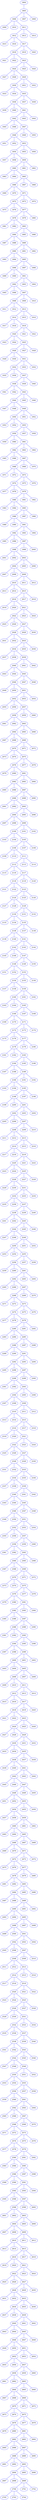 strict graph "" {
	1804	[color=blue];
	1805	[color=blue];
	1804 -- 1805	[color=blue];
	1806	[color=blue];
	1805 -- 1806	[color=blue];
	1807	[color=blue];
	1805 -- 1807	[color=blue];
	1808	[color=blue];
	1805 -- 1808	[color=blue];
	1809	[color=blue];
	1806 -- 1809	[color=blue];
	1810	[color=blue];
	1806 -- 1810	[color=blue];
	1811	[color=blue];
	1806 -- 1811	[color=blue];
	1812	[color=blue];
	1811 -- 1812	[color=blue];
	1813	[color=blue];
	1811 -- 1813	[color=blue];
	1814	[color=blue];
	1811 -- 1814	[color=blue];
	1815	[color=blue];
	1812 -- 1815	[color=blue];
	1816	[color=blue];
	1812 -- 1816	[color=blue];
	1817	[color=blue];
	1812 -- 1817	[color=blue];
	1818	[color=blue];
	1817 -- 1818	[color=blue];
	1819	[color=blue];
	1817 -- 1819	[color=blue];
	1820	[color=blue];
	1817 -- 1820	[color=blue];
	1821	[color=blue];
	1818 -- 1821	[color=blue];
	1822	[color=blue];
	1818 -- 1822	[color=blue];
	1823	[color=blue];
	1818 -- 1823	[color=blue];
	1824	[color=blue];
	1823 -- 1824	[color=blue];
	1825	[color=blue];
	1823 -- 1825	[color=blue];
	1826	[color=blue];
	1823 -- 1826	[color=blue];
	1827	[color=blue];
	1824 -- 1827	[color=blue];
	1828	[color=blue];
	1824 -- 1828	[color=blue];
	1829	[color=blue];
	1824 -- 1829	[color=blue];
	1830	[color=blue];
	1829 -- 1830	[color=blue];
	1831	[color=blue];
	1829 -- 1831	[color=blue];
	1832	[color=blue];
	1829 -- 1832	[color=blue];
	1833	[color=blue];
	1830 -- 1833	[color=blue];
	1834	[color=blue];
	1830 -- 1834	[color=blue];
	1835	[color=blue];
	1830 -- 1835	[color=blue];
	1836	[color=blue];
	1835 -- 1836	[color=blue];
	1837	[color=blue];
	1835 -- 1837	[color=blue];
	1838	[color=blue];
	1835 -- 1838	[color=blue];
	1839	[color=blue];
	1836 -- 1839	[color=blue];
	1840	[color=blue];
	1836 -- 1840	[color=blue];
	1841	[color=blue];
	1836 -- 1841	[color=blue];
	1842	[color=blue];
	1841 -- 1842	[color=blue];
	1843	[color=blue];
	1841 -- 1843	[color=blue];
	1844	[color=blue];
	1841 -- 1844	[color=blue];
	1845	[color=blue];
	1842 -- 1845	[color=blue];
	1846	[color=blue];
	1842 -- 1846	[color=blue];
	1847	[color=blue];
	1842 -- 1847	[color=blue];
	1848	[color=blue];
	1847 -- 1848	[color=blue];
	1849	[color=blue];
	1847 -- 1849	[color=blue];
	1850	[color=blue];
	1847 -- 1850	[color=blue];
	1851	[color=blue];
	1848 -- 1851	[color=blue];
	1852	[color=blue];
	1848 -- 1852	[color=blue];
	1853	[color=blue];
	1848 -- 1853	[color=blue];
	1854	[color=blue];
	1853 -- 1854	[color=blue];
	1855	[color=blue];
	1853 -- 1855	[color=blue];
	1856	[color=blue];
	1853 -- 1856	[color=blue];
	1857	[color=blue];
	1854 -- 1857	[color=blue];
	1858	[color=blue];
	1854 -- 1858	[color=blue];
	1859	[color=blue];
	1854 -- 1859	[color=blue];
	1860	[color=blue];
	1859 -- 1860	[color=blue];
	1861	[color=blue];
	1859 -- 1861	[color=blue];
	1862	[color=blue];
	1859 -- 1862	[color=blue];
	1863	[color=blue];
	1860 -- 1863	[color=blue];
	1864	[color=blue];
	1860 -- 1864	[color=blue];
	1865	[color=blue];
	1860 -- 1865	[color=blue];
	1866	[color=blue];
	1865 -- 1866	[color=blue];
	1867	[color=blue];
	1865 -- 1867	[color=blue];
	1868	[color=blue];
	1865 -- 1868	[color=blue];
	1869	[color=blue];
	1866 -- 1869	[color=blue];
	1870	[color=blue];
	1866 -- 1870	[color=blue];
	1871	[color=blue];
	1866 -- 1871	[color=blue];
	1872	[color=blue];
	1871 -- 1872	[color=blue];
	1873	[color=blue];
	1871 -- 1873	[color=blue];
	1874	[color=blue];
	1871 -- 1874	[color=blue];
	1875	[color=blue];
	1872 -- 1875	[color=blue];
	1876	[color=blue];
	1872 -- 1876	[color=blue];
	1877	[color=blue];
	1872 -- 1877	[color=blue];
	1878	[color=blue];
	1877 -- 1878	[color=blue];
	1879	[color=blue];
	1877 -- 1879	[color=blue];
	1880	[color=blue];
	1877 -- 1880	[color=blue];
	1881	[color=blue];
	1878 -- 1881	[color=blue];
	1882	[color=blue];
	1878 -- 1882	[color=blue];
	1883	[color=blue];
	1878 -- 1883	[color=blue];
	1884	[color=blue];
	1883 -- 1884	[color=blue];
	1885	[color=blue];
	1883 -- 1885	[color=blue];
	1886	[color=blue];
	1883 -- 1886	[color=blue];
	1887	[color=blue];
	1884 -- 1887	[color=blue];
	1888	[color=blue];
	1884 -- 1888	[color=blue];
	1889	[color=blue];
	1884 -- 1889	[color=blue];
	1890	[color=blue];
	1889 -- 1890	[color=blue];
	1891	[color=blue];
	1889 -- 1891	[color=blue];
	1892	[color=blue];
	1889 -- 1892	[color=blue];
	1893	[color=blue];
	1890 -- 1893	[color=blue];
	1894	[color=blue];
	1890 -- 1894	[color=blue];
	1895	[color=blue];
	1890 -- 1895	[color=blue];
	1896	[color=blue];
	1895 -- 1896	[color=blue];
	1897	[color=blue];
	1895 -- 1897	[color=blue];
	1898	[color=blue];
	1895 -- 1898	[color=blue];
	1899	[color=blue];
	1896 -- 1899	[color=blue];
	1900	[color=blue];
	1896 -- 1900	[color=blue];
	1901	[color=blue];
	1896 -- 1901	[color=blue];
	1902	[color=blue];
	1901 -- 1902	[color=blue];
	1903	[color=blue];
	1901 -- 1903	[color=blue];
	1904	[color=blue];
	1901 -- 1904	[color=blue];
	1905	[color=blue];
	1902 -- 1905	[color=blue];
	1906	[color=blue];
	1902 -- 1906	[color=blue];
	1907	[color=blue];
	1902 -- 1907	[color=blue];
	1908	[color=blue];
	1907 -- 1908	[color=blue];
	1909	[color=blue];
	1907 -- 1909	[color=blue];
	1910	[color=blue];
	1907 -- 1910	[color=blue];
	1911	[color=blue];
	1908 -- 1911	[color=blue];
	1912	[color=blue];
	1908 -- 1912	[color=blue];
	1913	[color=blue];
	1908 -- 1913	[color=blue];
	1914	[color=blue];
	1913 -- 1914	[color=blue];
	1915	[color=blue];
	1913 -- 1915	[color=blue];
	1916	[color=blue];
	1913 -- 1916	[color=blue];
	1917	[color=blue];
	1914 -- 1917	[color=blue];
	1918	[color=blue];
	1914 -- 1918	[color=blue];
	1919	[color=blue];
	1914 -- 1919	[color=blue];
	1920	[color=blue];
	1919 -- 1920	[color=blue];
	1921	[color=blue];
	1919 -- 1921	[color=blue];
	1922	[color=blue];
	1919 -- 1922	[color=blue];
	1923	[color=blue];
	1920 -- 1923	[color=blue];
	1924	[color=blue];
	1920 -- 1924	[color=blue];
	1925	[color=blue];
	1920 -- 1925	[color=blue];
	1926	[color=blue];
	1925 -- 1926	[color=blue];
	1927	[color=blue];
	1925 -- 1927	[color=blue];
	1928	[color=blue];
	1925 -- 1928	[color=blue];
	1929	[color=blue];
	1926 -- 1929	[color=blue];
	1930	[color=blue];
	1926 -- 1930	[color=blue];
	1931	[color=blue];
	1926 -- 1931	[color=blue];
	1932	[color=blue];
	1931 -- 1932	[color=blue];
	1933	[color=blue];
	1931 -- 1933	[color=blue];
	1934	[color=blue];
	1931 -- 1934	[color=blue];
	1935	[color=blue];
	1932 -- 1935	[color=blue];
	1936	[color=blue];
	1932 -- 1936	[color=blue];
	1937	[color=blue];
	1932 -- 1937	[color=blue];
	1938	[color=blue];
	1937 -- 1938	[color=blue];
	1939	[color=blue];
	1937 -- 1939	[color=blue];
	1940	[color=blue];
	1937 -- 1940	[color=blue];
	1941	[color=blue];
	1938 -- 1941	[color=blue];
	1942	[color=blue];
	1938 -- 1942	[color=blue];
	1943	[color=blue];
	1938 -- 1943	[color=blue];
	1944	[color=blue];
	1943 -- 1944	[color=blue];
	1945	[color=blue];
	1943 -- 1945	[color=blue];
	1946	[color=blue];
	1943 -- 1946	[color=blue];
	1947	[color=blue];
	1944 -- 1947	[color=blue];
	1948	[color=blue];
	1944 -- 1948	[color=blue];
	1949	[color=blue];
	1944 -- 1949	[color=blue];
	1950	[color=blue];
	1949 -- 1950	[color=blue];
	1951	[color=blue];
	1949 -- 1951	[color=blue];
	1952	[color=blue];
	1949 -- 1952	[color=blue];
	1953	[color=blue];
	1950 -- 1953	[color=blue];
	1954	[color=blue];
	1950 -- 1954	[color=blue];
	1955	[color=blue];
	1950 -- 1955	[color=blue];
	1956	[color=blue];
	1955 -- 1956	[color=blue];
	1957	[color=blue];
	1955 -- 1957	[color=blue];
	1958	[color=blue];
	1955 -- 1958	[color=blue];
	1959	[color=blue];
	1956 -- 1959	[color=blue];
	1960	[color=blue];
	1956 -- 1960	[color=blue];
	1961	[color=blue];
	1956 -- 1961	[color=blue];
	1962	[color=blue];
	1961 -- 1962	[color=blue];
	1963	[color=blue];
	1961 -- 1963	[color=blue];
	1964	[color=blue];
	1961 -- 1964	[color=blue];
	1965	[color=blue];
	1962 -- 1965	[color=blue];
	1966	[color=blue];
	1962 -- 1966	[color=blue];
	1967	[color=blue];
	1962 -- 1967	[color=blue];
	1968	[color=blue];
	1967 -- 1968	[color=blue];
	1969	[color=blue];
	1967 -- 1969	[color=blue];
	1970	[color=blue];
	1967 -- 1970	[color=blue];
	1971	[color=blue];
	1968 -- 1971	[color=blue];
	1972	[color=blue];
	1968 -- 1972	[color=blue];
	1973	[color=blue];
	1968 -- 1973	[color=blue];
	1974	[color=blue];
	1973 -- 1974	[color=blue];
	1975	[color=blue];
	1973 -- 1975	[color=blue];
	1976	[color=blue];
	1973 -- 1976	[color=blue];
	1977	[color=blue];
	1974 -- 1977	[color=blue];
	1978	[color=blue];
	1974 -- 1978	[color=blue];
	1979	[color=blue];
	1974 -- 1979	[color=blue];
	1980	[color=blue];
	1979 -- 1980	[color=blue];
	1981	[color=blue];
	1979 -- 1981	[color=blue];
	1982	[color=blue];
	1979 -- 1982	[color=blue];
	1983	[color=blue];
	1980 -- 1983	[color=blue];
	1984	[color=blue];
	1980 -- 1984	[color=blue];
	1985	[color=blue];
	1980 -- 1985	[color=blue];
	1986	[color=blue];
	1985 -- 1986	[color=blue];
	1987	[color=blue];
	1985 -- 1987	[color=blue];
	1988	[color=blue];
	1985 -- 1988	[color=blue];
	1989	[color=blue];
	1986 -- 1989	[color=blue];
	1990	[color=blue];
	1986 -- 1990	[color=blue];
	1991	[color=blue];
	1986 -- 1991	[color=blue];
	1992	[color=blue];
	1991 -- 1992	[color=blue];
	1993	[color=blue];
	1991 -- 1993	[color=blue];
	1994	[color=blue];
	1991 -- 1994	[color=blue];
	1995	[color=blue];
	1992 -- 1995	[color=blue];
	1996	[color=blue];
	1992 -- 1996	[color=blue];
	1997	[color=blue];
	1992 -- 1997	[color=blue];
	1998	[color=blue];
	1997 -- 1998	[color=blue];
	1999	[color=blue];
	1997 -- 1999	[color=blue];
	2000	[color=blue];
	1997 -- 2000	[color=blue];
	2001	[color=blue];
	1998 -- 2001	[color=blue];
	2002	[color=blue];
	1998 -- 2002	[color=blue];
	2003	[color=blue];
	1998 -- 2003	[color=blue];
	2004	[color=blue];
	2003 -- 2004	[color=blue];
	2005	[color=blue];
	2003 -- 2005	[color=blue];
	2006	[color=blue];
	2003 -- 2006	[color=blue];
	2007	[color=blue];
	2004 -- 2007	[color=blue];
	2008	[color=blue];
	2004 -- 2008	[color=blue];
	2009	[color=blue];
	2004 -- 2009	[color=blue];
	2010	[color=blue];
	2009 -- 2010	[color=blue];
	2011	[color=blue];
	2009 -- 2011	[color=blue];
	2012	[color=blue];
	2009 -- 2012	[color=blue];
	2013	[color=blue];
	2010 -- 2013	[color=blue];
	2014	[color=blue];
	2010 -- 2014	[color=blue];
	2015	[color=blue];
	2010 -- 2015	[color=blue];
	2016	[color=blue];
	2015 -- 2016	[color=blue];
	2017	[color=blue];
	2015 -- 2017	[color=blue];
	2018	[color=blue];
	2015 -- 2018	[color=blue];
	2019	[color=blue];
	2016 -- 2019	[color=blue];
	2020	[color=blue];
	2016 -- 2020	[color=blue];
	2021	[color=blue];
	2016 -- 2021	[color=blue];
	2022	[color=blue];
	2021 -- 2022	[color=blue];
	2023	[color=blue];
	2021 -- 2023	[color=blue];
	2024	[color=blue];
	2021 -- 2024	[color=blue];
	2025	[color=blue];
	2022 -- 2025	[color=blue];
	2026	[color=blue];
	2022 -- 2026	[color=blue];
	2027	[color=blue];
	2022 -- 2027	[color=blue];
	2028	[color=blue];
	2027 -- 2028	[color=blue];
	2029	[color=blue];
	2027 -- 2029	[color=blue];
	2030	[color=blue];
	2027 -- 2030	[color=blue];
	2031	[color=blue];
	2028 -- 2031	[color=blue];
	2032	[color=blue];
	2028 -- 2032	[color=blue];
	2033	[color=blue];
	2028 -- 2033	[color=blue];
	2034	[color=blue];
	2033 -- 2034	[color=blue];
	2035	[color=blue];
	2033 -- 2035	[color=blue];
	2036	[color=blue];
	2033 -- 2036	[color=blue];
	2037	[color=blue];
	2034 -- 2037	[color=blue];
	2038	[color=blue];
	2034 -- 2038	[color=blue];
	2039	[color=blue];
	2034 -- 2039	[color=blue];
	2040	[color=blue];
	2039 -- 2040	[color=blue];
	2041	[color=blue];
	2039 -- 2041	[color=blue];
	2042	[color=blue];
	2039 -- 2042	[color=blue];
	2043	[color=blue];
	2040 -- 2043	[color=blue];
	2044	[color=blue];
	2040 -- 2044	[color=blue];
	2045	[color=blue];
	2040 -- 2045	[color=blue];
	2046	[color=blue];
	2045 -- 2046	[color=blue];
	2047	[color=blue];
	2045 -- 2047	[color=blue];
	2048	[color=blue];
	2045 -- 2048	[color=blue];
	2049	[color=blue];
	2046 -- 2049	[color=blue];
	2050	[color=blue];
	2046 -- 2050	[color=blue];
	2051	[color=blue];
	2046 -- 2051	[color=blue];
	2052	[color=blue];
	2051 -- 2052	[color=blue];
	2053	[color=blue];
	2051 -- 2053	[color=blue];
	2054	[color=blue];
	2051 -- 2054	[color=blue];
	2055	[color=blue];
	2052 -- 2055	[color=blue];
	2056	[color=blue];
	2052 -- 2056	[color=blue];
	2057	[color=blue];
	2052 -- 2057	[color=blue];
	2058	[color=blue];
	2057 -- 2058	[color=blue];
	2059	[color=blue];
	2057 -- 2059	[color=blue];
	2060	[color=blue];
	2057 -- 2060	[color=blue];
	2061	[color=blue];
	2058 -- 2061	[color=blue];
	2062	[color=blue];
	2058 -- 2062	[color=blue];
	2063	[color=blue];
	2058 -- 2063	[color=blue];
	2064	[color=blue];
	2063 -- 2064	[color=blue];
	2065	[color=blue];
	2063 -- 2065	[color=blue];
	2066	[color=blue];
	2063 -- 2066	[color=blue];
	2067	[color=blue];
	2064 -- 2067	[color=blue];
	2068	[color=blue];
	2064 -- 2068	[color=blue];
	2069	[color=blue];
	2064 -- 2069	[color=blue];
	2070	[color=blue];
	2069 -- 2070	[color=blue];
	2071	[color=blue];
	2069 -- 2071	[color=blue];
	2072	[color=blue];
	2069 -- 2072	[color=blue];
	2073	[color=blue];
	2070 -- 2073	[color=blue];
	2074	[color=blue];
	2070 -- 2074	[color=blue];
	2075	[color=blue];
	2070 -- 2075	[color=blue];
	2076	[color=blue];
	2075 -- 2076	[color=blue];
	2077	[color=blue];
	2075 -- 2077	[color=blue];
	2078	[color=blue];
	2075 -- 2078	[color=blue];
	2079	[color=blue];
	2076 -- 2079	[color=blue];
	2080	[color=blue];
	2076 -- 2080	[color=blue];
	2081	[color=blue];
	2076 -- 2081	[color=blue];
	2082	[color=blue];
	2081 -- 2082	[color=blue];
	2083	[color=blue];
	2081 -- 2083	[color=blue];
	2084	[color=blue];
	2081 -- 2084	[color=blue];
	2085	[color=blue];
	2082 -- 2085	[color=blue];
	2086	[color=blue];
	2082 -- 2086	[color=blue];
	2087	[color=blue];
	2082 -- 2087	[color=blue];
	2088	[color=blue];
	2087 -- 2088	[color=blue];
	2089	[color=blue];
	2087 -- 2089	[color=blue];
	2090	[color=blue];
	2087 -- 2090	[color=blue];
	2091	[color=blue];
	2088 -- 2091	[color=blue];
	2092	[color=blue];
	2088 -- 2092	[color=blue];
	2093	[color=blue];
	2088 -- 2093	[color=blue];
	2094	[color=blue];
	2093 -- 2094	[color=blue];
	2095	[color=blue];
	2093 -- 2095	[color=blue];
	2096	[color=blue];
	2093 -- 2096	[color=blue];
	2097	[color=blue];
	2094 -- 2097	[color=blue];
	2098	[color=blue];
	2094 -- 2098	[color=blue];
	2099	[color=blue];
	2094 -- 2099	[color=blue];
	2100	[color=blue];
	2099 -- 2100	[color=blue];
	2101	[color=blue];
	2099 -- 2101	[color=blue];
	2102	[color=blue];
	2099 -- 2102	[color=blue];
	2103	[color=blue];
	2100 -- 2103	[color=blue];
	2104	[color=blue];
	2100 -- 2104	[color=blue];
	2105	[color=blue];
	2100 -- 2105	[color=blue];
	2106	[color=blue];
	2105 -- 2106	[color=blue];
	2107	[color=blue];
	2105 -- 2107	[color=blue];
	2108	[color=blue];
	2105 -- 2108	[color=blue];
	2109	[color=blue];
	2106 -- 2109	[color=blue];
	2110	[color=blue];
	2106 -- 2110	[color=blue];
	2111	[color=blue];
	2106 -- 2111	[color=blue];
	2112	[color=blue];
	2111 -- 2112	[color=blue];
	2113	[color=blue];
	2111 -- 2113	[color=blue];
	2114	[color=blue];
	2111 -- 2114	[color=blue];
	2115	[color=blue];
	2112 -- 2115	[color=blue];
	2116	[color=blue];
	2112 -- 2116	[color=blue];
	2117	[color=blue];
	2112 -- 2117	[color=blue];
	2118	[color=blue];
	2117 -- 2118	[color=blue];
	2119	[color=blue];
	2117 -- 2119	[color=blue];
	2120	[color=blue];
	2117 -- 2120	[color=blue];
	2121	[color=blue];
	2118 -- 2121	[color=blue];
	2122	[color=blue];
	2118 -- 2122	[color=blue];
	2123	[color=blue];
	2118 -- 2123	[color=blue];
	2124	[color=blue];
	2123 -- 2124	[color=blue];
	2125	[color=blue];
	2123 -- 2125	[color=blue];
	2126	[color=blue];
	2123 -- 2126	[color=blue];
	2127	[color=blue];
	2124 -- 2127	[color=blue];
	2128	[color=blue];
	2124 -- 2128	[color=blue];
	2129	[color=blue];
	2124 -- 2129	[color=blue];
	2130	[color=blue];
	2129 -- 2130	[color=blue];
	2131	[color=blue];
	2129 -- 2131	[color=blue];
	2132	[color=blue];
	2129 -- 2132	[color=blue];
	2133	[color=blue];
	2130 -- 2133	[color=blue];
	2134	[color=blue];
	2130 -- 2134	[color=blue];
	2135	[color=blue];
	2130 -- 2135	[color=blue];
	2136	[color=blue];
	2135 -- 2136	[color=blue];
	2137	[color=blue];
	2135 -- 2137	[color=blue];
	2138	[color=blue];
	2135 -- 2138	[color=blue];
	2139	[color=blue];
	2136 -- 2139	[color=blue];
	2140	[color=blue];
	2136 -- 2140	[color=blue];
	2141	[color=blue];
	2136 -- 2141	[color=blue];
	2142	[color=blue];
	2141 -- 2142	[color=blue];
	2143	[color=blue];
	2141 -- 2143	[color=blue];
	2144	[color=blue];
	2141 -- 2144	[color=blue];
	2145	[color=blue];
	2142 -- 2145	[color=blue];
	2146	[color=blue];
	2142 -- 2146	[color=blue];
	2147	[color=blue];
	2142 -- 2147	[color=blue];
	2148	[color=blue];
	2147 -- 2148	[color=blue];
	2149	[color=blue];
	2147 -- 2149	[color=blue];
	2150	[color=blue];
	2147 -- 2150	[color=blue];
	2151	[color=blue];
	2148 -- 2151	[color=blue];
	2152	[color=blue];
	2148 -- 2152	[color=blue];
	2153	[color=blue];
	2148 -- 2153	[color=blue];
	2154	[color=blue];
	2153 -- 2154	[color=blue];
	2155	[color=blue];
	2153 -- 2155	[color=blue];
	2156	[color=blue];
	2153 -- 2156	[color=blue];
	2157	[color=blue];
	2154 -- 2157	[color=blue];
	2158	[color=blue];
	2154 -- 2158	[color=blue];
	2159	[color=blue];
	2154 -- 2159	[color=blue];
	2160	[color=blue];
	2159 -- 2160	[color=blue];
	2161	[color=blue];
	2159 -- 2161	[color=blue];
	2162	[color=blue];
	2159 -- 2162	[color=blue];
	2163	[color=blue];
	2160 -- 2163	[color=blue];
	2164	[color=blue];
	2160 -- 2164	[color=blue];
	2165	[color=blue];
	2160 -- 2165	[color=blue];
	2166	[color=blue];
	2165 -- 2166	[color=blue];
	2167	[color=blue];
	2165 -- 2167	[color=blue];
	2168	[color=blue];
	2165 -- 2168	[color=blue];
	2169	[color=blue];
	2166 -- 2169	[color=blue];
	2170	[color=blue];
	2166 -- 2170	[color=blue];
	2171	[color=blue];
	2166 -- 2171	[color=blue];
	2172	[color=blue];
	2171 -- 2172	[color=blue];
	2173	[color=blue];
	2171 -- 2173	[color=blue];
	2174	[color=blue];
	2171 -- 2174	[color=blue];
	2175	[color=blue];
	2172 -- 2175	[color=blue];
	2176	[color=blue];
	2172 -- 2176	[color=blue];
	2177	[color=blue];
	2172 -- 2177	[color=blue];
	2178	[color=blue];
	2177 -- 2178	[color=blue];
	2179	[color=blue];
	2177 -- 2179	[color=blue];
	2180	[color=blue];
	2177 -- 2180	[color=blue];
	2181	[color=blue];
	2178 -- 2181	[color=blue];
	2182	[color=blue];
	2178 -- 2182	[color=blue];
	2183	[color=blue];
	2178 -- 2183	[color=blue];
	2184	[color=blue];
	2183 -- 2184	[color=blue];
	2185	[color=blue];
	2183 -- 2185	[color=blue];
	2186	[color=blue];
	2183 -- 2186	[color=blue];
	2187	[color=blue];
	2184 -- 2187	[color=blue];
	2188	[color=blue];
	2184 -- 2188	[color=blue];
	2189	[color=blue];
	2184 -- 2189	[color=blue];
	2190	[color=blue];
	2189 -- 2190	[color=blue];
	2191	[color=blue];
	2189 -- 2191	[color=blue];
	2192	[color=blue];
	2189 -- 2192	[color=blue];
	2193	[color=blue];
	2190 -- 2193	[color=blue];
	2194	[color=blue];
	2190 -- 2194	[color=blue];
	2195	[color=blue];
	2190 -- 2195	[color=blue];
	2196	[color=blue];
	2195 -- 2196	[color=blue];
	2197	[color=blue];
	2195 -- 2197	[color=blue];
	2198	[color=blue];
	2195 -- 2198	[color=blue];
	2199	[color=blue];
	2196 -- 2199	[color=blue];
	2200	[color=blue];
	2196 -- 2200	[color=blue];
	2201	[color=blue];
	2196 -- 2201	[color=blue];
	2202	[color=blue];
	2201 -- 2202	[color=blue];
	2203	[color=blue];
	2201 -- 2203	[color=blue];
	2204	[color=blue];
	2201 -- 2204	[color=blue];
	2205	[color=blue];
	2202 -- 2205	[color=blue];
	2206	[color=blue];
	2202 -- 2206	[color=blue];
	2207	[color=blue];
	2202 -- 2207	[color=blue];
	2208	[color=blue];
	2207 -- 2208	[color=blue];
	2209	[color=blue];
	2207 -- 2209	[color=blue];
	2210	[color=blue];
	2207 -- 2210	[color=blue];
	2211	[color=blue];
	2208 -- 2211	[color=blue];
	2212	[color=blue];
	2208 -- 2212	[color=blue];
	2213	[color=blue];
	2208 -- 2213	[color=blue];
	2214	[color=blue];
	2213 -- 2214	[color=blue];
	2215	[color=blue];
	2213 -- 2215	[color=blue];
	2216	[color=blue];
	2213 -- 2216	[color=blue];
	2217	[color=blue];
	2214 -- 2217	[color=blue];
	2218	[color=blue];
	2214 -- 2218	[color=blue];
	2219	[color=blue];
	2214 -- 2219	[color=blue];
	2220	[color=blue];
	2219 -- 2220	[color=blue];
	2221	[color=blue];
	2219 -- 2221	[color=blue];
	2222	[color=blue];
	2219 -- 2222	[color=blue];
	2223	[color=blue];
	2220 -- 2223	[color=blue];
	2224	[color=blue];
	2220 -- 2224	[color=blue];
	2225	[color=blue];
	2220 -- 2225	[color=blue];
	2226	[color=blue];
	2225 -- 2226	[color=blue];
	2227	[color=blue];
	2225 -- 2227	[color=blue];
	2228	[color=blue];
	2225 -- 2228	[color=blue];
	2229	[color=blue];
	2226 -- 2229	[color=blue];
	2230	[color=blue];
	2226 -- 2230	[color=blue];
	2231	[color=blue];
	2226 -- 2231	[color=blue];
	2232	[color=blue];
	2231 -- 2232	[color=blue];
	2233	[color=blue];
	2231 -- 2233	[color=blue];
	2234	[color=blue];
	2231 -- 2234	[color=blue];
	2235	[color=blue];
	2232 -- 2235	[color=blue];
	2236	[color=blue];
	2232 -- 2236	[color=blue];
	2237	[color=blue];
	2232 -- 2237	[color=blue];
	2238	[color=blue];
	2237 -- 2238	[color=blue];
	2239	[color=blue];
	2237 -- 2239	[color=blue];
	2240	[color=blue];
	2237 -- 2240	[color=blue];
	2241	[color=blue];
	2238 -- 2241	[color=blue];
	2242	[color=blue];
	2238 -- 2242	[color=blue];
	2243	[color=blue];
	2238 -- 2243	[color=blue];
	2244	[color=blue];
	2243 -- 2244	[color=blue];
	2245	[color=blue];
	2243 -- 2245	[color=blue];
	2246	[color=blue];
	2243 -- 2246	[color=blue];
	2247	[color=blue];
	2244 -- 2247	[color=blue];
	2248	[color=blue];
	2244 -- 2248	[color=blue];
	2249	[color=blue];
	2244 -- 2249	[color=blue];
	2250	[color=blue];
	2249 -- 2250	[color=blue];
	2251	[color=blue];
	2249 -- 2251	[color=blue];
	2252	[color=blue];
	2249 -- 2252	[color=blue];
	2253	[color=blue];
	2250 -- 2253	[color=blue];
	2254	[color=blue];
	2250 -- 2254	[color=blue];
	2255	[color=blue];
	2250 -- 2255	[color=blue];
	2256	[color=blue];
	2255 -- 2256	[color=blue];
	2257	[color=blue];
	2255 -- 2257	[color=blue];
	2258	[color=blue];
	2255 -- 2258	[color=blue];
	2259	[color=blue];
	2256 -- 2259	[color=blue];
	2260	[color=blue];
	2256 -- 2260	[color=blue];
	2261	[color=blue];
	2256 -- 2261	[color=blue];
	2262	[color=blue];
	2261 -- 2262	[color=blue];
	2263	[color=blue];
	2261 -- 2263	[color=blue];
	2264	[color=blue];
	2261 -- 2264	[color=blue];
	2265	[color=blue];
	2262 -- 2265	[color=blue];
	2266	[color=blue];
	2262 -- 2266	[color=blue];
	2267	[color=blue];
	2262 -- 2267	[color=blue];
	2268	[color=blue];
	2267 -- 2268	[color=blue];
	2269	[color=blue];
	2267 -- 2269	[color=blue];
	2270	[color=blue];
	2267 -- 2270	[color=blue];
	2271	[color=blue];
	2268 -- 2271	[color=blue];
	2272	[color=blue];
	2268 -- 2272	[color=blue];
	2273	[color=blue];
	2268 -- 2273	[color=blue];
	2274	[color=blue];
	2273 -- 2274	[color=blue];
	2275	[color=blue];
	2273 -- 2275	[color=blue];
	2276	[color=blue];
	2273 -- 2276	[color=blue];
	2277	[color=blue];
	2274 -- 2277	[color=blue];
	2278	[color=blue];
	2274 -- 2278	[color=blue];
	2279	[color=blue];
	2274 -- 2279	[color=blue];
	2280	[color=blue];
	2279 -- 2280	[color=blue];
	2281	[color=blue];
	2279 -- 2281	[color=blue];
	2282	[color=blue];
	2279 -- 2282	[color=blue];
	2283	[color=blue];
	2280 -- 2283	[color=blue];
	2284	[color=blue];
	2280 -- 2284	[color=blue];
	2285	[color=blue];
	2280 -- 2285	[color=blue];
	2286	[color=blue];
	2285 -- 2286	[color=blue];
	2287	[color=blue];
	2285 -- 2287	[color=blue];
	2288	[color=blue];
	2285 -- 2288	[color=blue];
	2289	[color=blue];
	2286 -- 2289	[color=blue];
	2290	[color=blue];
	2286 -- 2290	[color=blue];
	2291	[color=blue];
	2286 -- 2291	[color=blue];
	2292	[color=blue];
	2291 -- 2292	[color=blue];
	2293	[color=blue];
	2291 -- 2293	[color=blue];
	2294	[color=blue];
	2291 -- 2294	[color=blue];
	2295	[color=blue];
	2292 -- 2295	[color=blue];
	2296	[color=blue];
	2292 -- 2296	[color=blue];
	2297	[color=blue];
	2292 -- 2297	[color=blue];
	2298	[color=blue];
	2297 -- 2298	[color=blue];
	2299	[color=blue];
	2297 -- 2299	[color=blue];
	2300	[color=blue];
	2297 -- 2300	[color=blue];
	2301	[color=blue];
	2298 -- 2301	[color=blue];
	2302	[color=blue];
	2298 -- 2302	[color=blue];
	2303	[color=blue];
	2298 -- 2303	[color=blue];
	2304	[color=blue];
	2303 -- 2304	[color=blue];
	2305	[color=blue];
	2303 -- 2305	[color=blue];
	2306	[color=blue];
	2303 -- 2306	[color=blue];
	2307	[color=blue];
	2304 -- 2307	[color=blue];
	2308	[color=blue];
	2304 -- 2308	[color=blue];
	2309	[color=blue];
	2304 -- 2309	[color=blue];
	2310	[color=blue];
	2309 -- 2310	[color=blue];
	2311	[color=blue];
	2309 -- 2311	[color=blue];
	2312	[color=blue];
	2309 -- 2312	[color=blue];
	2313	[color=blue];
	2310 -- 2313	[color=blue];
	2314	[color=blue];
	2310 -- 2314	[color=blue];
	2315	[color=blue];
	2310 -- 2315	[color=blue];
	2316	[color=blue];
	2315 -- 2316	[color=blue];
	2317	[color=blue];
	2315 -- 2317	[color=blue];
	2318	[color=blue];
	2315 -- 2318	[color=blue];
	2319	[color=blue];
	2316 -- 2319	[color=blue];
	2320	[color=blue];
	2316 -- 2320	[color=blue];
	2321	[color=blue];
	2316 -- 2321	[color=blue];
	2322	[color=blue];
	2321 -- 2322	[color=blue];
	2323	[color=blue];
	2321 -- 2323	[color=blue];
	2324	[color=blue];
	2321 -- 2324	[color=blue];
	2325	[color=blue];
	2322 -- 2325	[color=blue];
	2326	[color=blue];
	2322 -- 2326	[color=blue];
	2327	[color=blue];
	2322 -- 2327	[color=blue];
	2328	[color=blue];
	2327 -- 2328	[color=blue];
	2329	[color=blue];
	2327 -- 2329	[color=blue];
	2330	[color=blue];
	2327 -- 2330	[color=blue];
	2331	[color=blue];
	2328 -- 2331	[color=blue];
	2332	[color=blue];
	2328 -- 2332	[color=blue];
	2333	[color=blue];
	2328 -- 2333	[color=blue];
	2334	[color=blue];
	2333 -- 2334	[color=blue];
	2335	[color=blue];
	2333 -- 2335	[color=blue];
	2336	[color=blue];
	2333 -- 2336	[color=blue];
	2337	[color=blue];
	2334 -- 2337	[color=blue];
	2338	[color=blue];
	2334 -- 2338	[color=blue];
	2339	[color=blue];
	2334 -- 2339	[color=blue];
	2340	[color=blue];
	2339 -- 2340	[color=blue];
	2341	[color=blue];
	2339 -- 2341	[color=blue];
	2342	[color=blue];
	2339 -- 2342	[color=blue];
	2343	[color=blue];
	2340 -- 2343	[color=blue];
	2344	[color=blue];
	2340 -- 2344	[color=blue];
	2345	[color=blue];
	2340 -- 2345	[color=blue];
	2346	[color=blue];
	2345 -- 2346	[color=blue];
	2347	[color=blue];
	2345 -- 2347	[color=blue];
	2348	[color=blue];
	2345 -- 2348	[color=blue];
	2349	[color=blue];
	2346 -- 2349	[color=blue];
	2350	[color=blue];
	2346 -- 2350	[color=blue];
	2351	[color=blue];
	2346 -- 2351	[color=blue];
	2352	[color=blue];
	2351 -- 2352	[color=blue];
	2353	[color=blue];
	2351 -- 2353	[color=blue];
	2354	[color=blue];
	2351 -- 2354	[color=blue];
	2355	[color=blue];
	2352 -- 2355	[color=blue];
	2356	[color=blue];
	2352 -- 2356	[color=blue];
	2357	[color=blue];
	2352 -- 2357	[color=blue];
	2358	[color=blue];
	2357 -- 2358	[color=blue];
	2359	[color=blue];
	2357 -- 2359	[color=blue];
	2360	[color=blue];
	2357 -- 2360	[color=blue];
	2361	[color=blue];
	2358 -- 2361	[color=blue];
	2362	[color=blue];
	2358 -- 2362	[color=blue];
	2363	[color=blue];
	2358 -- 2363	[color=blue];
	2364	[color=blue];
	2363 -- 2364	[color=blue];
	2365	[color=blue];
	2363 -- 2365	[color=blue];
	2366	[color=blue];
	2363 -- 2366	[color=blue];
	2367	[color=blue];
	2364 -- 2367	[color=blue];
	2368	[color=blue];
	2364 -- 2368	[color=blue];
	2369	[color=blue];
	2364 -- 2369	[color=blue];
	2370	[color=blue];
	2369 -- 2370	[color=blue];
	2371	[color=blue];
	2369 -- 2371	[color=blue];
	2372	[color=blue];
	2369 -- 2372	[color=blue];
	2373	[color=blue];
	2370 -- 2373	[color=blue];
	2374	[color=blue];
	2370 -- 2374	[color=blue];
	2375	[color=blue];
	2370 -- 2375	[color=blue];
	2376	[color=blue];
	2375 -- 2376	[color=blue];
	2377	[color=blue];
	2375 -- 2377	[color=blue];
	2378	[color=blue];
	2375 -- 2378	[color=blue];
	2379	[color=blue];
	2376 -- 2379	[color=blue];
	2380	[color=blue];
	2376 -- 2380	[color=blue];
	2381	[color=blue];
	2376 -- 2381	[color=blue];
	2382	[color=blue];
	2381 -- 2382	[color=blue];
	2383	[color=blue];
	2381 -- 2383	[color=blue];
	2384	[color=blue];
	2381 -- 2384	[color=blue];
	2385	[color=blue];
	2382 -- 2385	[color=blue];
	2386	[color=blue];
	2382 -- 2386	[color=blue];
	2387	[color=blue];
	2382 -- 2387	[color=blue];
	2388	[color=blue];
	2387 -- 2388	[color=blue];
	2389	[color=blue];
	2387 -- 2389	[color=blue];
	2390	[color=blue];
	2387 -- 2390	[color=blue];
	2391	[color=blue];
	2388 -- 2391	[color=blue];
	2392	[color=blue];
	2388 -- 2392	[color=blue];
	2393	[color=blue];
	2388 -- 2393	[color=blue];
	2394	[color=blue];
	2393 -- 2394	[color=blue];
	2395	[color=blue];
	2393 -- 2395	[color=blue];
	2396	[color=blue];
	2393 -- 2396	[color=blue];
	2397	[color=blue];
	2394 -- 2397	[color=blue];
	2398	[color=blue];
	2394 -- 2398	[color=blue];
	2399	[color=blue];
	2394 -- 2399	[color=blue];
	2400	[color=blue];
	2399 -- 2400	[color=blue];
	2401	[color=blue];
	2399 -- 2401	[color=blue];
	2402	[color=blue];
	2399 -- 2402	[color=blue];
	2403	[color=blue];
	2400 -- 2403	[color=blue];
	2404	[color=blue];
	2400 -- 2404	[color=blue];
	2405	[color=blue];
	2400 -- 2405	[color=blue];
	2406	[color=blue];
	2405 -- 2406	[color=blue];
	2407	[color=blue];
	2405 -- 2407	[color=blue];
	2408	[color=blue];
	2405 -- 2408	[color=blue];
	2409	[color=blue];
	2406 -- 2409	[color=blue];
	2410	[color=blue];
	2406 -- 2410	[color=blue];
	2411	[color=blue];
	2406 -- 2411	[color=blue];
	2412	[color=blue];
	2411 -- 2412	[color=blue];
	2413	[color=blue];
	2411 -- 2413	[color=blue];
	2414	[color=blue];
	2411 -- 2414	[color=blue];
	2415	[color=blue];
	2412 -- 2415	[color=blue];
	2416	[color=blue];
	2412 -- 2416	[color=blue];
	2417	[color=blue];
	2412 -- 2417	[color=blue];
	2418	[color=blue];
	2417 -- 2418	[color=blue];
	2419	[color=blue];
	2417 -- 2419	[color=blue];
	2420	[color=blue];
	2417 -- 2420	[color=blue];
	2421	[color=blue];
	2418 -- 2421	[color=blue];
	2422	[color=blue];
	2418 -- 2422	[color=blue];
	2423	[color=blue];
	2418 -- 2423	[color=blue];
	2424	[color=blue];
	2423 -- 2424	[color=blue];
	2425	[color=blue];
	2423 -- 2425	[color=blue];
	2426	[color=blue];
	2423 -- 2426	[color=blue];
	2427	[color=blue];
	2424 -- 2427	[color=blue];
	2428	[color=blue];
	2424 -- 2428	[color=blue];
	2429	[color=blue];
	2424 -- 2429	[color=blue];
	2430	[color=blue];
	2429 -- 2430	[color=blue];
	2431	[color=blue];
	2429 -- 2431	[color=blue];
	2432	[color=blue];
	2429 -- 2432	[color=blue];
	2433	[color=blue];
	2430 -- 2433	[color=blue];
	2434	[color=blue];
	2430 -- 2434	[color=blue];
	2435	[color=blue];
	2430 -- 2435	[color=blue];
	2436	[color=blue];
	2435 -- 2436	[color=blue];
	2437	[color=blue];
	2435 -- 2437	[color=blue];
	2438	[color=blue];
	2435 -- 2438	[color=blue];
	2439	[color=blue];
	2436 -- 2439	[color=blue];
	2440	[color=blue];
	2436 -- 2440	[color=blue];
	2441	[color=blue];
	2436 -- 2441	[color=blue];
	2442	[color=blue];
	2441 -- 2442	[color=blue];
	2443	[color=blue];
	2441 -- 2443	[color=blue];
	2444	[color=blue];
	2441 -- 2444	[color=blue];
	2445	[color=blue];
	2442 -- 2445	[color=blue];
	2446	[color=blue];
	2442 -- 2446	[color=blue];
	2447	[color=blue];
	2442 -- 2447	[color=blue];
	2448	[color=blue];
	2447 -- 2448	[color=blue];
	2449	[color=blue];
	2447 -- 2449	[color=blue];
	2450	[color=blue];
	2447 -- 2450	[color=blue];
	2451	[color=blue];
	2448 -- 2451	[color=blue];
	2452	[color=blue];
	2448 -- 2452	[color=blue];
	2453	[color=blue];
	2448 -- 2453	[color=blue];
	2454	[color=blue];
	2453 -- 2454	[color=blue];
	2455	[color=blue];
	2453 -- 2455	[color=blue];
	2456	[color=blue];
	2453 -- 2456	[color=blue];
	2457	[color=blue];
	2454 -- 2457	[color=blue];
	2458	[color=blue];
	2454 -- 2458	[color=blue];
	2459	[color=blue];
	2454 -- 2459	[color=blue];
	2460	[color=blue];
	2459 -- 2460	[color=blue];
	2461	[color=blue];
	2459 -- 2461	[color=blue];
	2462	[color=blue];
	2459 -- 2462	[color=blue];
	2463	[color=blue];
	2460 -- 2463	[color=blue];
	2464	[color=blue];
	2460 -- 2464	[color=blue];
	2465	[color=blue];
	2460 -- 2465	[color=blue];
	2466	[color=blue];
	2465 -- 2466	[color=blue];
	2467	[color=blue];
	2465 -- 2467	[color=blue];
	2468	[color=blue];
	2465 -- 2468	[color=blue];
	2469	[color=blue];
	2466 -- 2469	[color=blue];
	2470	[color=blue];
	2466 -- 2470	[color=blue];
	2471	[color=blue];
	2466 -- 2471	[color=blue];
	2472	[color=blue];
	2471 -- 2472	[color=blue];
	2473	[color=blue];
	2471 -- 2473	[color=blue];
	2474	[color=blue];
	2471 -- 2474	[color=blue];
	2475	[color=blue];
	2472 -- 2475	[color=blue];
	2476	[color=blue];
	2472 -- 2476	[color=blue];
	2477	[color=blue];
	2472 -- 2477	[color=blue];
	2478	[color=blue];
	2477 -- 2478	[color=blue];
	2479	[color=blue];
	2477 -- 2479	[color=blue];
	2480	[color=blue];
	2477 -- 2480	[color=blue];
	2481	[color=blue];
	2478 -- 2481	[color=blue];
	2482	[color=blue];
	2478 -- 2482	[color=blue];
	2483	[color=blue];
	2478 -- 2483	[color=blue];
	2484	[color=blue];
	2483 -- 2484	[color=blue];
	2485	[color=blue];
	2483 -- 2485	[color=blue];
	2486	[color=blue];
	2483 -- 2486	[color=blue];
	2487	[color=blue];
	2484 -- 2487	[color=blue];
	2488	[color=blue];
	2484 -- 2488	[color=blue];
	2489	[color=blue];
	2484 -- 2489	[color=blue];
	2490	[color=blue];
	2489 -- 2490	[color=blue];
	2491	[color=blue];
	2489 -- 2491	[color=blue];
	2492	[color=blue];
	2489 -- 2492	[color=blue];
	2493	[color=blue];
	2490 -- 2493	[color=blue];
	2494	[color=blue];
	2490 -- 2494	[color=blue];
	2495	[color=blue];
	2490 -- 2495	[color=blue];
	2496	[color=blue];
	2495 -- 2496	[color=blue];
	2497	[color=blue];
	2495 -- 2497	[color=blue];
	2498	[color=blue];
	2495 -- 2498	[color=blue];
	2499	[color=blue];
	2496 -- 2499	[color=blue];
	2500	[color=blue];
	2496 -- 2500	[color=blue];
	2501	[color=blue];
	2496 -- 2501	[color=blue];
	2502	[color=blue];
	2501 -- 2502	[color=blue];
	2503	[color=blue];
	2501 -- 2503	[color=blue];
	2504	[color=blue];
	2501 -- 2504	[color=blue];
	2505	[color=blue];
	2502 -- 2505	[color=blue];
	2506	[color=blue];
	2502 -- 2506	[color=blue];
	2507	[color=blue];
	2502 -- 2507	[color=blue];
	2508	[color=blue];
	2507 -- 2508	[color=blue];
	2509	[color=blue];
	2507 -- 2509	[color=blue];
	2510	[color=blue];
	2507 -- 2510	[color=blue];
	2511	[color=blue];
	2508 -- 2511	[color=blue];
	2512	[color=blue];
	2508 -- 2512	[color=blue];
	2513	[color=blue];
	2508 -- 2513	[color=blue];
	2514	[color=blue];
	2513 -- 2514	[color=blue];
	2515	[color=blue];
	2513 -- 2515	[color=blue];
	2516	[color=blue];
	2513 -- 2516	[color=blue];
	2517	[color=blue];
	2514 -- 2517	[color=blue];
	2518	[color=blue];
	2514 -- 2518	[color=blue];
	2519	[color=blue];
	2514 -- 2519	[color=blue];
	2520	[color=blue];
	2519 -- 2520	[color=blue];
	2521	[color=blue];
	2519 -- 2521	[color=blue];
	2522	[color=blue];
	2519 -- 2522	[color=blue];
	2523	[color=blue];
	2520 -- 2523	[color=blue];
	2524	[color=blue];
	2520 -- 2524	[color=blue];
	2525	[color=blue];
	2520 -- 2525	[color=blue];
	2526	[color=blue];
	2525 -- 2526	[color=blue];
	2527	[color=blue];
	2525 -- 2527	[color=blue];
	2528	[color=blue];
	2525 -- 2528	[color=blue];
	2529	[color=blue];
	2526 -- 2529	[color=blue];
	2530	[color=blue];
	2526 -- 2530	[color=blue];
	2531	[color=blue];
	2526 -- 2531	[color=blue];
	2532	[color=blue];
	2531 -- 2532	[color=blue];
	2533	[color=blue];
	2531 -- 2533	[color=blue];
	2534	[color=blue];
	2531 -- 2534	[color=blue];
	2535	[color=blue];
	2532 -- 2535	[color=blue];
	2536	[color=blue];
	2532 -- 2536	[color=blue];
	2537	[color=blue];
	2532 -- 2537	[color=blue];
	2538	[color=blue];
	2537 -- 2538	[color=blue];
	2539	[color=blue];
	2537 -- 2539	[color=blue];
	2540	[color=blue];
	2537 -- 2540	[color=blue];
	2541	[color=blue];
	2538 -- 2541	[color=blue];
	2542	[color=blue];
	2538 -- 2542	[color=blue];
	2543	[color=blue];
	2538 -- 2543	[color=blue];
	2544	[color=blue];
	2543 -- 2544	[color=blue];
	2545	[color=blue];
	2543 -- 2545	[color=blue];
	2546	[color=blue];
	2543 -- 2546	[color=blue];
	2547	[color=blue];
	2544 -- 2547	[color=blue];
	2548	[color=blue];
	2544 -- 2548	[color=blue];
	2549	[color=blue];
	2544 -- 2549	[color=blue];
	2550	[color=blue];
	2549 -- 2550	[color=blue];
	2551	[color=blue];
	2549 -- 2551	[color=blue];
	2552	[color=blue];
	2549 -- 2552	[color=blue];
	2553	[color=blue];
	2550 -- 2553	[color=blue];
	2554	[color=blue];
	2550 -- 2554	[color=blue];
	2555	[color=blue];
	2550 -- 2555	[color=blue];
	2556	[color=blue];
	2555 -- 2556	[color=blue];
	2557	[color=blue];
	2555 -- 2557	[color=blue];
	2558	[color=blue];
	2555 -- 2558	[color=blue];
	2559	[color=blue];
	2556 -- 2559	[color=blue];
	2560	[color=blue];
	2556 -- 2560	[color=blue];
	2561	[color=blue];
	2556 -- 2561	[color=blue];
	2562	[color=blue];
	2561 -- 2562	[color=blue];
	2563	[color=blue];
	2561 -- 2563	[color=blue];
	2564	[color=blue];
	2561 -- 2564	[color=blue];
	2565	[color=blue];
	2562 -- 2565	[color=blue];
	2566	[color=blue];
	2562 -- 2566	[color=blue];
	2567	[color=blue];
	2562 -- 2567	[color=blue];
	2568	[color=blue];
	2567 -- 2568	[color=blue];
	2569	[color=blue];
	2567 -- 2569	[color=blue];
	2570	[color=blue];
	2567 -- 2570	[color=blue];
	2571	[color=blue];
	2568 -- 2571	[color=blue];
	2572	[color=blue];
	2568 -- 2572	[color=blue];
	2573	[color=blue];
	2568 -- 2573	[color=blue];
	2574	[color=blue];
	2573 -- 2574	[color=blue];
	2575	[color=blue];
	2573 -- 2575	[color=blue];
	2576	[color=blue];
	2573 -- 2576	[color=blue];
	2577	[color=blue];
	2574 -- 2577	[color=blue];
	2578	[color=blue];
	2574 -- 2578	[color=blue];
	2579	[color=blue];
	2574 -- 2579	[color=blue];
	2580	[color=blue];
	2579 -- 2580	[color=blue];
	2581	[color=blue];
	2579 -- 2581	[color=blue];
	2582	[color=blue];
	2579 -- 2582	[color=blue];
	2583	[color=blue];
	2580 -- 2583	[color=blue];
	2584	[color=blue];
	2580 -- 2584	[color=blue];
	2585	[color=blue];
	2580 -- 2585	[color=blue];
	2586	[color=blue];
	2585 -- 2586	[color=blue];
	2587	[color=blue];
	2585 -- 2587	[color=blue];
	2588	[color=blue];
	2585 -- 2588	[color=blue];
	2589	[color=blue];
	2586 -- 2589	[color=blue];
	2590	[color=blue];
	2586 -- 2590	[color=blue];
	2591	[color=blue];
	2586 -- 2591	[color=blue];
	2592	[color=blue];
	2591 -- 2592	[color=blue];
	2593	[color=blue];
	2591 -- 2593	[color=blue];
	2594	[color=blue];
	2591 -- 2594	[color=blue];
	2595	[color=blue];
	2592 -- 2595	[color=blue];
	2596	[color=blue];
	2592 -- 2596	[color=blue];
	2597	[color=blue];
	2592 -- 2597	[color=blue];
	2598	[color=blue];
	2597 -- 2598	[color=blue];
	2599	[color=blue];
	2597 -- 2599	[color=blue];
	2600	[color=blue];
	2597 -- 2600	[color=blue];
	2601	[color=blue];
	2598 -- 2601	[color=blue];
	2602	[color=blue];
	2598 -- 2602	[color=blue];
	2603	[color=blue];
	2598 -- 2603	[color=blue];
	2604	[color=blue];
	2603 -- 2604	[color=blue];
	2605	[color=blue];
	2603 -- 2605	[color=blue];
	2606	[color=blue];
	2603 -- 2606	[color=blue];
	2607	[color=blue];
	2604 -- 2607	[color=blue];
	2608	[color=blue];
	2604 -- 2608	[color=blue];
	2609	[color=blue];
	2604 -- 2609	[color=blue];
	2610	[color=blue];
	2609 -- 2610	[color=blue];
	2611	[color=blue];
	2609 -- 2611	[color=blue];
	2612	[color=blue];
	2609 -- 2612	[color=blue];
	2613	[color=blue];
	2610 -- 2613	[color=blue];
	2614	[color=blue];
	2610 -- 2614	[color=blue];
	2615	[color=blue];
	2610 -- 2615	[color=blue];
	2616	[color=blue];
	2615 -- 2616	[color=blue];
	2617	[color=blue];
	2615 -- 2617	[color=blue];
	2618	[color=blue];
	2615 -- 2618	[color=blue];
	2619	[color=blue];
	2616 -- 2619	[color=blue];
	2620	[color=blue];
	2616 -- 2620	[color=blue];
	2621	[color=blue];
	2616 -- 2621	[color=blue];
	2622	[color=blue];
	2621 -- 2622	[color=blue];
	2623	[color=blue];
	2621 -- 2623	[color=blue];
	2624	[color=blue];
	2621 -- 2624	[color=blue];
	2625	[color=blue];
	2622 -- 2625	[color=blue];
	2626	[color=blue];
	2622 -- 2626	[color=blue];
	2627	[color=blue];
	2622 -- 2627	[color=blue];
	2628	[color=blue];
	2627 -- 2628	[color=blue];
	2629	[color=blue];
	2627 -- 2629	[color=blue];
	2630	[color=blue];
	2627 -- 2630	[color=blue];
	2631	[color=blue];
	2628 -- 2631	[color=blue];
	2632	[color=blue];
	2628 -- 2632	[color=blue];
	2633	[color=blue];
	2628 -- 2633	[color=blue];
	2634	[color=blue];
	2633 -- 2634	[color=blue];
	2635	[color=blue];
	2633 -- 2635	[color=blue];
	2636	[color=blue];
	2633 -- 2636	[color=blue];
	2637	[color=blue];
	2634 -- 2637	[color=blue];
	2638	[color=blue];
	2634 -- 2638	[color=blue];
	2639	[color=blue];
	2634 -- 2639	[color=blue];
	2640	[color=blue];
	2639 -- 2640	[color=blue];
	2641	[color=blue];
	2639 -- 2641	[color=blue];
	2642	[color=blue];
	2639 -- 2642	[color=blue];
	2643	[color=blue];
	2640 -- 2643	[color=blue];
	2644	[color=blue];
	2640 -- 2644	[color=blue];
	2645	[color=blue];
	2640 -- 2645	[color=blue];
	2646	[color=blue];
	2645 -- 2646	[color=blue];
	2647	[color=blue];
	2645 -- 2647	[color=blue];
	2648	[color=blue];
	2645 -- 2648	[color=blue];
	2649	[color=blue];
	2646 -- 2649	[color=blue];
	2650	[color=blue];
	2646 -- 2650	[color=blue];
	2651	[color=blue];
	2646 -- 2651	[color=blue];
	2652	[color=blue];
	2651 -- 2652	[color=blue];
	2653	[color=blue];
	2651 -- 2653	[color=blue];
	2654	[color=blue];
	2651 -- 2654	[color=blue];
	2655	[color=blue];
	2652 -- 2655	[color=blue];
	2656	[color=blue];
	2652 -- 2656	[color=blue];
	2657	[color=blue];
	2652 -- 2657	[color=blue];
	2658	[color=blue];
	2657 -- 2658	[color=blue];
	2659	[color=blue];
	2657 -- 2659	[color=blue];
	2660	[color=blue];
	2657 -- 2660	[color=blue];
	2661	[color=blue];
	2658 -- 2661	[color=blue];
	2662	[color=blue];
	2658 -- 2662	[color=blue];
	2663	[color=blue];
	2658 -- 2663	[color=blue];
	2664	[color=blue];
	2663 -- 2664	[color=blue];
	2665	[color=blue];
	2663 -- 2665	[color=blue];
	2666	[color=blue];
	2663 -- 2666	[color=blue];
	2667	[color=blue];
	2664 -- 2667	[color=blue];
	2668	[color=blue];
	2664 -- 2668	[color=blue];
	2669	[color=blue];
	2664 -- 2669	[color=blue];
	2670	[color=blue];
	2669 -- 2670	[color=blue];
	2671	[color=blue];
	2669 -- 2671	[color=blue];
	2672	[color=blue];
	2669 -- 2672	[color=blue];
	2673	[color=blue];
	2670 -- 2673	[color=blue];
	2674	[color=blue];
	2670 -- 2674	[color=blue];
	2675	[color=blue];
	2670 -- 2675	[color=blue];
	2676	[color=blue];
	2675 -- 2676	[color=blue];
	2677	[color=blue];
	2675 -- 2677	[color=blue];
	2678	[color=blue];
	2675 -- 2678	[color=blue];
	2679	[color=blue];
	2676 -- 2679	[color=blue];
	2680	[color=blue];
	2676 -- 2680	[color=blue];
	2681	[color=blue];
	2676 -- 2681	[color=blue];
	2682	[color=blue];
	2681 -- 2682	[color=blue];
	2683	[color=blue];
	2681 -- 2683	[color=blue];
	2684	[color=blue];
	2681 -- 2684	[color=blue];
	2685	[color=blue];
	2682 -- 2685	[color=blue];
	2686	[color=blue];
	2682 -- 2686	[color=blue];
	2687	[color=blue];
	2682 -- 2687	[color=blue];
	2688	[color=blue];
	2687 -- 2688	[color=blue];
	2689	[color=blue];
	2687 -- 2689	[color=blue];
	2690	[color=blue];
	2687 -- 2690	[color=blue];
	2691	[color=blue];
	2688 -- 2691	[color=blue];
	2692	[color=blue];
	2688 -- 2692	[color=blue];
	2693	[color=blue];
	2688 -- 2693	[color=blue];
	2694	[color=blue];
	2693 -- 2694	[color=blue];
	2695	[color=blue];
	2693 -- 2695	[color=blue];
	2696	[color=blue];
	2693 -- 2696	[color=blue];
	2697	[color=blue];
	2694 -- 2697	[color=blue];
	2698	[color=blue];
	2694 -- 2698	[color=blue];
	2699	[color=blue];
	2694 -- 2699	[color=blue];
	2700	[color=blue];
	2699 -- 2700	[color=blue];
	2701	[color=blue];
	2699 -- 2701	[color=blue];
	2702	[color=blue];
	2699 -- 2702	[color=blue];
	2705	[color=blue];
	2700 -- 2705	[color=blue];
	2703	[color=blue];
	2700 -- 2703	[color=blue];
	2704	[color=blue];
	2700 -- 2704	[color=blue];
}
